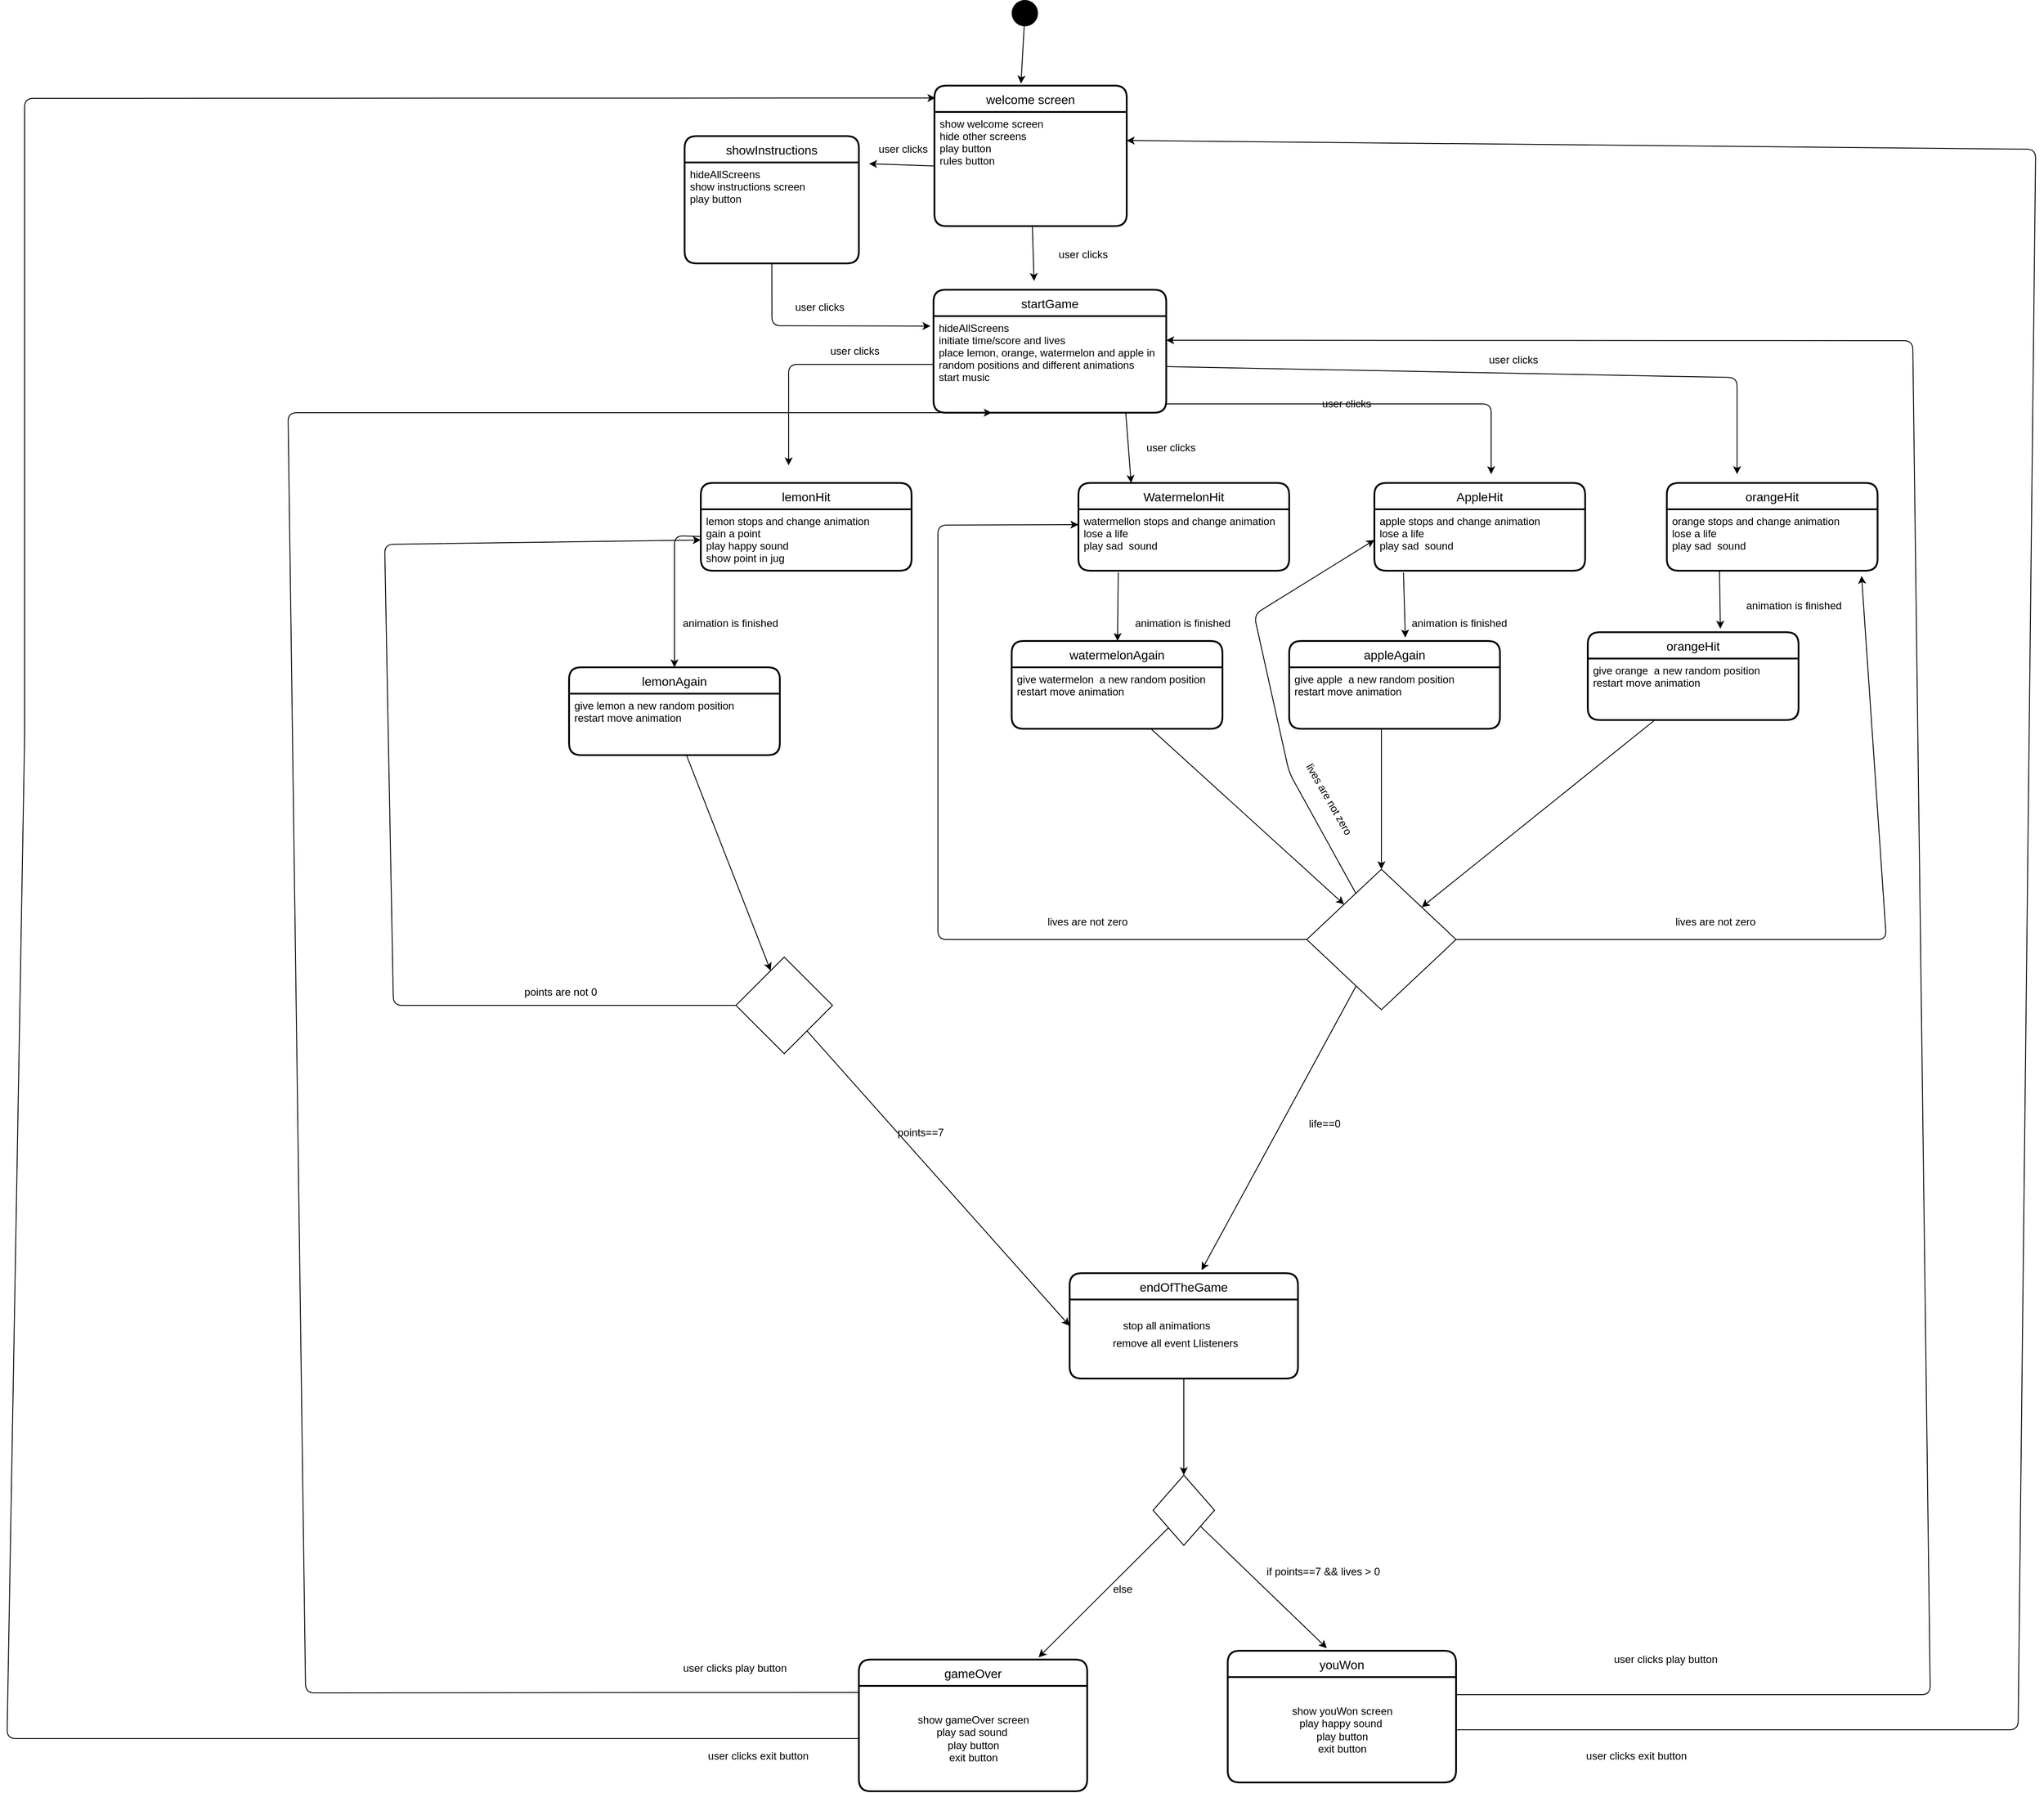 <mxfile>
    <diagram id="Wtz8Q3VCGZw7yapF5kgF" name="Page-1">
        <mxGraphModel dx="4707" dy="2795" grid="1" gridSize="10" guides="1" tooltips="1" connect="1" arrows="1" fold="1" page="1" pageScale="1" pageWidth="827" pageHeight="1169" math="0" shadow="0">
            <root>
                <mxCell id="0"/>
                <mxCell id="1" parent="0"/>
                <mxCell id="2" value="welcome screen" style="swimlane;childLayout=stackLayout;horizontal=1;startSize=30;horizontalStack=0;rounded=1;fontSize=14;fontStyle=0;strokeWidth=2;resizeParent=0;resizeLast=1;shadow=0;dashed=0;align=center;" vertex="1" parent="1">
                    <mxGeometry x="326.05" y="107.5" width="218.95" height="160" as="geometry"/>
                </mxCell>
                <mxCell id="3" value="show welcome screen&#10;hide other screens&#10;play button&#10;rules button&#10;" style="align=left;strokeColor=none;fillColor=none;spacingLeft=4;fontSize=12;verticalAlign=top;resizable=0;rotatable=0;part=1;rounded=0;" vertex="1" parent="2">
                    <mxGeometry y="30" width="218.95" height="130" as="geometry"/>
                </mxCell>
                <mxCell id="4" style="edgeStyle=none;html=1;entryX=1.016;entryY=0.448;entryDx=0;entryDy=0;entryPerimeter=0;" edge="1" parent="1" source="3">
                    <mxGeometry relative="1" as="geometry">
                        <mxPoint x="251.595" y="196.52" as="targetPoint"/>
                    </mxGeometry>
                </mxCell>
                <mxCell id="5" value="showInstructions" style="swimlane;childLayout=stackLayout;horizontal=1;startSize=30;horizontalStack=0;rounded=1;fontSize=14;fontStyle=0;strokeWidth=2;resizeParent=0;resizeLast=1;shadow=0;dashed=0;align=center;" vertex="1" parent="1">
                    <mxGeometry x="41.58" y="165" width="198.42" height="145" as="geometry"/>
                </mxCell>
                <mxCell id="7" value="hideAllScreens&#10;show instructions screen&#10;play button" style="align=left;strokeColor=none;fillColor=none;spacingLeft=4;fontSize=12;verticalAlign=top;resizable=0;rotatable=0;part=1;rounded=0;" vertex="1" parent="5">
                    <mxGeometry y="30" width="198.42" height="115" as="geometry"/>
                </mxCell>
                <mxCell id="9" style="edgeStyle=none;html=1;entryX=0.45;entryY=-0.015;entryDx=0;entryDy=0;entryPerimeter=0;" edge="1" parent="1" source="8" target="2">
                    <mxGeometry relative="1" as="geometry"/>
                </mxCell>
                <mxCell id="8" value="" style="ellipse;fillColor=#000000;strokeColor=none;" vertex="1" parent="1">
                    <mxGeometry x="414" y="10" width="30" height="30" as="geometry"/>
                </mxCell>
                <mxCell id="10" value="user clicks" style="text;html=1;align=center;verticalAlign=middle;resizable=0;points=[];autosize=1;strokeColor=none;fillColor=none;" vertex="1" parent="1">
                    <mxGeometry x="255" y="170" width="70" height="20" as="geometry"/>
                </mxCell>
                <mxCell id="11" value="startGame" style="swimlane;childLayout=stackLayout;horizontal=1;startSize=30;horizontalStack=0;rounded=1;fontSize=14;fontStyle=0;strokeWidth=2;resizeParent=0;resizeLast=1;shadow=0;dashed=0;align=center;" vertex="1" parent="1">
                    <mxGeometry x="325" y="340" width="265" height="140" as="geometry"/>
                </mxCell>
                <mxCell id="12" value="hideAllScreens&#10;initiate time/score and lives&#10;place lemon, orange, watermelon and apple in &#10;random positions and different animations&#10;start music " style="align=left;strokeColor=none;fillColor=none;spacingLeft=4;fontSize=12;verticalAlign=top;resizable=0;rotatable=0;part=1;rounded=0;" vertex="1" parent="11">
                    <mxGeometry y="30" width="265" height="110" as="geometry"/>
                </mxCell>
                <mxCell id="15" value="user clicks" style="text;html=1;align=center;verticalAlign=middle;resizable=0;points=[];autosize=1;strokeColor=none;fillColor=none;" vertex="1" parent="1">
                    <mxGeometry x="160" y="350" width="70" height="20" as="geometry"/>
                </mxCell>
                <mxCell id="18" value="user clicks" style="text;html=1;align=center;verticalAlign=middle;resizable=0;points=[];autosize=1;strokeColor=none;fillColor=none;" vertex="1" parent="1">
                    <mxGeometry x="460" y="290" width="70" height="20" as="geometry"/>
                </mxCell>
                <mxCell id="19" style="edgeStyle=none;html=1;" edge="1" parent="1" source="3">
                    <mxGeometry relative="1" as="geometry">
                        <mxPoint x="439.475" y="330" as="targetPoint"/>
                    </mxGeometry>
                </mxCell>
                <mxCell id="21" value="lemonHit" style="swimlane;childLayout=stackLayout;horizontal=1;startSize=30;horizontalStack=0;rounded=1;fontSize=14;fontStyle=0;strokeWidth=2;resizeParent=0;resizeLast=1;shadow=0;dashed=0;align=center;" vertex="1" parent="1">
                    <mxGeometry x="60" y="560" width="240" height="100" as="geometry"/>
                </mxCell>
                <mxCell id="22" value="lemon stops and change animation&#10;gain a point&#10;play happy sound&#10;show point in jug&#10;&#10;" style="align=left;strokeColor=none;fillColor=none;spacingLeft=4;fontSize=12;verticalAlign=top;resizable=0;rotatable=0;part=1;rounded=0;" vertex="1" parent="21">
                    <mxGeometry y="30" width="240" height="70" as="geometry"/>
                </mxCell>
                <mxCell id="23" value="WatermelonHit" style="swimlane;childLayout=stackLayout;horizontal=1;startSize=30;horizontalStack=0;rounded=1;fontSize=14;fontStyle=0;strokeWidth=2;resizeParent=0;resizeLast=1;shadow=0;dashed=0;align=center;" vertex="1" parent="1">
                    <mxGeometry x="490" y="560" width="240" height="100" as="geometry"/>
                </mxCell>
                <mxCell id="24" value="watermellon stops and change animation&#10;lose a life&#10;play sad  sound&#10;" style="align=left;strokeColor=none;fillColor=none;spacingLeft=4;fontSize=12;verticalAlign=top;resizable=0;rotatable=0;part=1;rounded=0;" vertex="1" parent="23">
                    <mxGeometry y="30" width="240" height="70" as="geometry"/>
                </mxCell>
                <mxCell id="25" value="AppleHit" style="swimlane;childLayout=stackLayout;horizontal=1;startSize=30;horizontalStack=0;rounded=1;fontSize=14;fontStyle=0;strokeWidth=2;resizeParent=0;resizeLast=1;shadow=0;dashed=0;align=center;" vertex="1" parent="1">
                    <mxGeometry x="827" y="560" width="240" height="100" as="geometry"/>
                </mxCell>
                <mxCell id="26" value="apple stops and change animation&#10;lose a life&#10;play sad  sound&#10;" style="align=left;strokeColor=none;fillColor=none;spacingLeft=4;fontSize=12;verticalAlign=top;resizable=0;rotatable=0;part=1;rounded=0;" vertex="1" parent="25">
                    <mxGeometry y="30" width="240" height="70" as="geometry"/>
                </mxCell>
                <mxCell id="27" value="orangeHit" style="swimlane;childLayout=stackLayout;horizontal=1;startSize=30;horizontalStack=0;rounded=1;fontSize=14;fontStyle=0;strokeWidth=2;resizeParent=0;resizeLast=1;shadow=0;dashed=0;align=center;" vertex="1" parent="1">
                    <mxGeometry x="1160" y="560" width="240" height="100" as="geometry"/>
                </mxCell>
                <mxCell id="28" value="orange stops and change animation&#10;lose a life&#10;play sad  sound&#10;" style="align=left;strokeColor=none;fillColor=none;spacingLeft=4;fontSize=12;verticalAlign=top;resizable=0;rotatable=0;part=1;rounded=0;" vertex="1" parent="27">
                    <mxGeometry y="30" width="240" height="70" as="geometry"/>
                </mxCell>
                <mxCell id="29" style="edgeStyle=none;html=1;" edge="1" parent="1" source="12">
                    <mxGeometry relative="1" as="geometry">
                        <mxPoint x="1240" y="550" as="targetPoint"/>
                        <Array as="points">
                            <mxPoint x="1240" y="440"/>
                        </Array>
                    </mxGeometry>
                </mxCell>
                <mxCell id="30" value="user clicks" style="text;html=1;align=center;verticalAlign=middle;resizable=0;points=[];autosize=1;strokeColor=none;fillColor=none;" vertex="1" parent="1">
                    <mxGeometry x="950" y="410" width="70" height="20" as="geometry"/>
                </mxCell>
                <mxCell id="33" value="user clicks" style="text;html=1;align=center;verticalAlign=middle;resizable=0;points=[];autosize=1;strokeColor=none;fillColor=none;" vertex="1" parent="1">
                    <mxGeometry x="760" y="460" width="70" height="20" as="geometry"/>
                </mxCell>
                <mxCell id="35" value="user clicks" style="text;html=1;align=center;verticalAlign=middle;resizable=0;points=[];autosize=1;strokeColor=none;fillColor=none;" vertex="1" parent="1">
                    <mxGeometry x="560" y="510" width="70" height="20" as="geometry"/>
                </mxCell>
                <mxCell id="36" style="edgeStyle=none;html=1;" edge="1" parent="1" source="12">
                    <mxGeometry relative="1" as="geometry">
                        <mxPoint x="160" y="540" as="targetPoint"/>
                        <Array as="points">
                            <mxPoint x="160" y="425"/>
                        </Array>
                    </mxGeometry>
                </mxCell>
                <mxCell id="37" value="user clicks" style="text;html=1;align=center;verticalAlign=middle;resizable=0;points=[];autosize=1;strokeColor=none;fillColor=none;" vertex="1" parent="1">
                    <mxGeometry x="200" y="400" width="70" height="20" as="geometry"/>
                </mxCell>
                <mxCell id="38" style="edgeStyle=none;html=1;" edge="1" parent="1">
                    <mxGeometry relative="1" as="geometry">
                        <mxPoint x="960" y="550" as="targetPoint"/>
                        <mxPoint x="590" y="470" as="sourcePoint"/>
                        <Array as="points">
                            <mxPoint x="960" y="470"/>
                        </Array>
                    </mxGeometry>
                </mxCell>
                <mxCell id="39" style="edgeStyle=none;html=1;entryX=0.25;entryY=0;entryDx=0;entryDy=0;exitX=0.826;exitY=1;exitDx=0;exitDy=0;exitPerimeter=0;" edge="1" parent="1" source="12" target="23">
                    <mxGeometry relative="1" as="geometry"/>
                </mxCell>
                <mxCell id="82" value="" style="edgeStyle=none;html=1;" edge="1" parent="1" source="40">
                    <mxGeometry relative="1" as="geometry">
                        <mxPoint x="610" y="1690" as="targetPoint"/>
                    </mxGeometry>
                </mxCell>
                <mxCell id="40" value="endOfTheGame" style="swimlane;childLayout=stackLayout;horizontal=1;startSize=30;horizontalStack=0;rounded=1;fontSize=14;fontStyle=0;strokeWidth=2;resizeParent=0;resizeLast=1;shadow=0;dashed=0;align=center;" vertex="1" parent="1">
                    <mxGeometry x="480" y="1460" width="260" height="120" as="geometry"/>
                </mxCell>
                <mxCell id="44" value="lemonAgain" style="swimlane;childLayout=stackLayout;horizontal=1;startSize=30;horizontalStack=0;rounded=1;fontSize=14;fontStyle=0;strokeWidth=2;resizeParent=0;resizeLast=1;shadow=0;dashed=0;align=center;" vertex="1" parent="1">
                    <mxGeometry x="-90" y="770" width="240" height="100" as="geometry"/>
                </mxCell>
                <mxCell id="45" value="give lemon a new random position&#10;restart move animation" style="align=left;strokeColor=none;fillColor=none;spacingLeft=4;fontSize=12;verticalAlign=top;resizable=0;rotatable=0;part=1;rounded=0;" vertex="1" parent="44">
                    <mxGeometry y="30" width="240" height="70" as="geometry"/>
                </mxCell>
                <mxCell id="46" style="edgeStyle=none;html=1;entryX=0.5;entryY=0;entryDx=0;entryDy=0;" edge="1" parent="1" source="22" target="44">
                    <mxGeometry relative="1" as="geometry">
                        <Array as="points">
                            <mxPoint x="30" y="620"/>
                        </Array>
                    </mxGeometry>
                </mxCell>
                <mxCell id="47" value="animation is finished&amp;nbsp;&lt;br&gt;" style="text;html=1;align=center;verticalAlign=middle;resizable=0;points=[];autosize=1;strokeColor=none;fillColor=none;" vertex="1" parent="1">
                    <mxGeometry x="30" y="710" width="130" height="20" as="geometry"/>
                </mxCell>
                <mxCell id="48" value="watermelonAgain" style="swimlane;childLayout=stackLayout;horizontal=1;startSize=30;horizontalStack=0;rounded=1;fontSize=14;fontStyle=0;strokeWidth=2;resizeParent=0;resizeLast=1;shadow=0;dashed=0;align=center;" vertex="1" parent="1">
                    <mxGeometry x="414" y="740" width="240" height="100" as="geometry"/>
                </mxCell>
                <mxCell id="49" value="give watermelon  a new random position&#10;restart move animation" style="align=left;strokeColor=none;fillColor=none;spacingLeft=4;fontSize=12;verticalAlign=top;resizable=0;rotatable=0;part=1;rounded=0;" vertex="1" parent="48">
                    <mxGeometry y="30" width="240" height="70" as="geometry"/>
                </mxCell>
                <mxCell id="50" value="appleAgain" style="swimlane;childLayout=stackLayout;horizontal=1;startSize=30;horizontalStack=0;rounded=1;fontSize=14;fontStyle=0;strokeWidth=2;resizeParent=0;resizeLast=1;shadow=0;dashed=0;align=center;" vertex="1" parent="1">
                    <mxGeometry x="730" y="740" width="240" height="100" as="geometry"/>
                </mxCell>
                <mxCell id="51" value="give apple  a new random position&#10;restart move animation" style="align=left;strokeColor=none;fillColor=none;spacingLeft=4;fontSize=12;verticalAlign=top;resizable=0;rotatable=0;part=1;rounded=0;" vertex="1" parent="50">
                    <mxGeometry y="30" width="240" height="70" as="geometry"/>
                </mxCell>
                <mxCell id="54" style="edgeStyle=none;html=1;exitX=0.189;exitY=1.029;exitDx=0;exitDy=0;exitPerimeter=0;" edge="1" parent="1" source="24" target="48">
                    <mxGeometry relative="1" as="geometry"/>
                </mxCell>
                <mxCell id="55" style="edgeStyle=none;html=1;entryX=0.551;entryY=-0.039;entryDx=0;entryDy=0;entryPerimeter=0;exitX=0.138;exitY=1.029;exitDx=0;exitDy=0;exitPerimeter=0;" edge="1" parent="1" source="26" target="50">
                    <mxGeometry relative="1" as="geometry"/>
                </mxCell>
                <mxCell id="56" value="orangeHit" style="swimlane;childLayout=stackLayout;horizontal=1;startSize=30;horizontalStack=0;rounded=1;fontSize=14;fontStyle=0;strokeWidth=2;resizeParent=0;resizeLast=1;shadow=0;dashed=0;align=center;" vertex="1" parent="1">
                    <mxGeometry x="1070" y="730" width="240" height="100" as="geometry"/>
                </mxCell>
                <mxCell id="57" value="give orange  a new random position&#10;restart move animation" style="align=left;strokeColor=none;fillColor=none;spacingLeft=4;fontSize=12;verticalAlign=top;resizable=0;rotatable=0;part=1;rounded=0;" vertex="1" parent="56">
                    <mxGeometry y="30" width="240" height="70" as="geometry"/>
                </mxCell>
                <mxCell id="62" style="edgeStyle=none;html=1;entryX=0.578;entryY=-0.029;entryDx=0;entryDy=0;entryPerimeter=0;" edge="1" parent="1" source="58" target="40">
                    <mxGeometry relative="1" as="geometry">
                        <Array as="points">
                            <mxPoint x="710" y="1310"/>
                        </Array>
                    </mxGeometry>
                </mxCell>
                <mxCell id="103" style="edgeStyle=none;html=1;entryX=0;entryY=0.25;entryDx=0;entryDy=0;" edge="1" parent="1" source="58" target="24">
                    <mxGeometry relative="1" as="geometry">
                        <Array as="points">
                            <mxPoint x="330" y="1080"/>
                            <mxPoint x="330" y="608"/>
                        </Array>
                    </mxGeometry>
                </mxCell>
                <mxCell id="105" style="edgeStyle=none;html=1;entryX=0.924;entryY=1.084;entryDx=0;entryDy=0;entryPerimeter=0;" edge="1" parent="1" source="58" target="28">
                    <mxGeometry relative="1" as="geometry">
                        <Array as="points">
                            <mxPoint x="1410" y="1080"/>
                        </Array>
                    </mxGeometry>
                </mxCell>
                <mxCell id="107" style="edgeStyle=none;html=1;entryX=0;entryY=0.5;entryDx=0;entryDy=0;" edge="1" parent="1" source="58" target="26">
                    <mxGeometry relative="1" as="geometry">
                        <Array as="points">
                            <mxPoint x="730" y="890"/>
                            <mxPoint x="690" y="710"/>
                        </Array>
                    </mxGeometry>
                </mxCell>
                <mxCell id="58" value="" style="rhombus;" vertex="1" parent="1">
                    <mxGeometry x="750" y="1000" width="170" height="160" as="geometry"/>
                </mxCell>
                <mxCell id="59" style="edgeStyle=none;html=1;entryX=0.5;entryY=0;entryDx=0;entryDy=0;" edge="1" parent="1" target="58">
                    <mxGeometry relative="1" as="geometry">
                        <mxPoint x="835" y="840" as="sourcePoint"/>
                    </mxGeometry>
                </mxCell>
                <mxCell id="60" style="edgeStyle=none;html=1;" edge="1" parent="1" source="57" target="58">
                    <mxGeometry relative="1" as="geometry"/>
                </mxCell>
                <mxCell id="61" style="edgeStyle=none;html=1;entryX=0;entryY=0;entryDx=0;entryDy=0;" edge="1" parent="1" source="49" target="58">
                    <mxGeometry relative="1" as="geometry"/>
                </mxCell>
                <mxCell id="63" value="life==0" style="text;html=1;align=center;verticalAlign=middle;resizable=0;points=[];autosize=1;strokeColor=none;fillColor=none;" vertex="1" parent="1">
                    <mxGeometry x="745" y="1280" width="50" height="20" as="geometry"/>
                </mxCell>
                <mxCell id="64" value="animation is finished&amp;nbsp;&lt;br&gt;" style="text;html=1;align=center;verticalAlign=middle;resizable=0;points=[];autosize=1;strokeColor=none;fillColor=none;" vertex="1" parent="1">
                    <mxGeometry x="545" y="710" width="130" height="20" as="geometry"/>
                </mxCell>
                <mxCell id="65" value="animation is finished&amp;nbsp;&lt;br&gt;" style="text;html=1;align=center;verticalAlign=middle;resizable=0;points=[];autosize=1;strokeColor=none;fillColor=none;" vertex="1" parent="1">
                    <mxGeometry x="860" y="710" width="130" height="20" as="geometry"/>
                </mxCell>
                <mxCell id="66" value="animation is finished&amp;nbsp;&lt;br&gt;" style="text;html=1;align=center;verticalAlign=middle;resizable=0;points=[];autosize=1;strokeColor=none;fillColor=none;" vertex="1" parent="1">
                    <mxGeometry x="1241" y="690" width="130" height="20" as="geometry"/>
                </mxCell>
                <mxCell id="67" style="edgeStyle=none;html=1;entryX=0.629;entryY=-0.04;entryDx=0;entryDy=0;entryPerimeter=0;exitX=0.25;exitY=1;exitDx=0;exitDy=0;" edge="1" parent="1" source="28" target="56">
                    <mxGeometry relative="1" as="geometry"/>
                </mxCell>
                <mxCell id="68" value="gameOver" style="swimlane;childLayout=stackLayout;horizontal=1;startSize=30;horizontalStack=0;rounded=1;fontSize=14;fontStyle=0;strokeWidth=2;resizeParent=0;resizeLast=1;shadow=0;dashed=0;align=center;" vertex="1" parent="1">
                    <mxGeometry x="240" y="1900" width="260" height="150" as="geometry"/>
                </mxCell>
                <mxCell id="88" value="show gameOver screen&lt;br&gt;play sad sound&amp;nbsp;&lt;br&gt;play button&lt;br&gt;exit button" style="text;html=1;align=center;verticalAlign=middle;resizable=0;points=[];autosize=1;strokeColor=none;fillColor=none;" vertex="1" parent="68">
                    <mxGeometry y="30" width="260" height="120" as="geometry"/>
                </mxCell>
                <mxCell id="70" value="youWon" style="swimlane;childLayout=stackLayout;horizontal=1;startSize=30;horizontalStack=0;rounded=1;fontSize=14;fontStyle=0;strokeWidth=2;resizeParent=0;resizeLast=1;shadow=0;dashed=0;align=center;" vertex="1" parent="1">
                    <mxGeometry x="660" y="1890" width="260" height="150" as="geometry"/>
                </mxCell>
                <mxCell id="89" value="show youWon screen&lt;br&gt;play happy sound&amp;nbsp;&lt;br&gt;play button&lt;br&gt;exit button" style="text;html=1;align=center;verticalAlign=middle;resizable=0;points=[];autosize=1;strokeColor=none;fillColor=none;" vertex="1" parent="70">
                    <mxGeometry y="30" width="260" height="120" as="geometry"/>
                </mxCell>
                <mxCell id="75" style="edgeStyle=none;html=1;entryX=0;entryY=0.5;entryDx=0;entryDy=0;" edge="1" parent="1" source="73" target="40">
                    <mxGeometry relative="1" as="geometry"/>
                </mxCell>
                <mxCell id="101" style="edgeStyle=none;html=1;entryX=0;entryY=0.5;entryDx=0;entryDy=0;" edge="1" parent="1" source="73" target="22">
                    <mxGeometry relative="1" as="geometry">
                        <Array as="points">
                            <mxPoint x="-290" y="1155"/>
                            <mxPoint x="-300" y="630"/>
                        </Array>
                    </mxGeometry>
                </mxCell>
                <mxCell id="73" value="" style="rhombus;" vertex="1" parent="1">
                    <mxGeometry x="100" y="1100" width="110" height="110" as="geometry"/>
                </mxCell>
                <mxCell id="74" style="edgeStyle=none;html=1;" edge="1" parent="1" source="45" target="73">
                    <mxGeometry relative="1" as="geometry"/>
                </mxCell>
                <mxCell id="76" value="points==7" style="text;html=1;align=center;verticalAlign=middle;resizable=0;points=[];autosize=1;strokeColor=none;fillColor=none;" vertex="1" parent="1">
                    <mxGeometry x="275" y="1290" width="70" height="20" as="geometry"/>
                </mxCell>
                <mxCell id="77" value="stop all animations" style="text;html=1;align=center;verticalAlign=middle;resizable=0;points=[];autosize=1;strokeColor=none;fillColor=none;" vertex="1" parent="1">
                    <mxGeometry x="535" y="1510" width="110" height="20" as="geometry"/>
                </mxCell>
                <mxCell id="78" value="remove all event Llisteners" style="text;html=1;align=center;verticalAlign=middle;resizable=0;points=[];autosize=1;strokeColor=none;fillColor=none;" vertex="1" parent="1">
                    <mxGeometry x="520" y="1530" width="160" height="20" as="geometry"/>
                </mxCell>
                <mxCell id="83" style="edgeStyle=none;html=1;entryX=0.434;entryY=-0.02;entryDx=0;entryDy=0;entryPerimeter=0;" edge="1" parent="1" source="80" target="70">
                    <mxGeometry relative="1" as="geometry"/>
                </mxCell>
                <mxCell id="85" style="edgeStyle=none;html=1;exitX=0;exitY=1;exitDx=0;exitDy=0;entryX=0.787;entryY=-0.017;entryDx=0;entryDy=0;entryPerimeter=0;" edge="1" parent="1" source="80" target="68">
                    <mxGeometry relative="1" as="geometry"/>
                </mxCell>
                <mxCell id="80" value="" style="rhombus;" vertex="1" parent="1">
                    <mxGeometry x="575" y="1690" width="70" height="80" as="geometry"/>
                </mxCell>
                <mxCell id="84" value="if points==7 &amp;amp;&amp;amp; lives &amp;gt; 0&amp;nbsp;" style="text;html=1;align=center;verticalAlign=middle;resizable=0;points=[];autosize=1;strokeColor=none;fillColor=none;" vertex="1" parent="1">
                    <mxGeometry x="695" y="1790" width="150" height="20" as="geometry"/>
                </mxCell>
                <mxCell id="86" value="else" style="text;html=1;align=center;verticalAlign=middle;resizable=0;points=[];autosize=1;strokeColor=none;fillColor=none;" vertex="1" parent="1">
                    <mxGeometry x="520" y="1810" width="40" height="20" as="geometry"/>
                </mxCell>
                <mxCell id="90" style="edgeStyle=none;html=1;entryX=0.005;entryY=0.088;entryDx=0;entryDy=0;entryPerimeter=0;" edge="1" parent="1" source="88" target="2">
                    <mxGeometry relative="1" as="geometry">
                        <Array as="points">
                            <mxPoint x="-730" y="1990"/>
                            <mxPoint x="-710" y="850"/>
                            <mxPoint x="-710" y="122"/>
                        </Array>
                    </mxGeometry>
                </mxCell>
                <mxCell id="91" style="edgeStyle=none;html=1;entryX=1;entryY=0.25;entryDx=0;entryDy=0;" edge="1" parent="1" source="89" target="3">
                    <mxGeometry relative="1" as="geometry">
                        <Array as="points">
                            <mxPoint x="1560" y="1980"/>
                            <mxPoint x="1580" y="180"/>
                        </Array>
                    </mxGeometry>
                </mxCell>
                <mxCell id="92" value="user clicks exit button" style="text;html=1;align=center;verticalAlign=middle;resizable=0;points=[];autosize=1;strokeColor=none;fillColor=none;" vertex="1" parent="1">
                    <mxGeometry x="1060" y="2000" width="130" height="20" as="geometry"/>
                </mxCell>
                <mxCell id="93" value="user clicks exit button" style="text;html=1;align=center;verticalAlign=middle;resizable=0;points=[];autosize=1;strokeColor=none;fillColor=none;" vertex="1" parent="1">
                    <mxGeometry x="60" y="2000" width="130" height="20" as="geometry"/>
                </mxCell>
                <mxCell id="94" style="edgeStyle=none;html=1;entryX=0.25;entryY=1;entryDx=0;entryDy=0;exitX=0;exitY=0.25;exitDx=0;exitDy=0;" edge="1" parent="1" source="68" target="12">
                    <mxGeometry relative="1" as="geometry">
                        <Array as="points">
                            <mxPoint x="-390" y="1938"/>
                            <mxPoint x="-410" y="480"/>
                        </Array>
                    </mxGeometry>
                </mxCell>
                <mxCell id="96" value="user clicks play button&amp;nbsp;" style="text;html=1;align=center;verticalAlign=middle;resizable=0;points=[];autosize=1;strokeColor=none;fillColor=none;" vertex="1" parent="1">
                    <mxGeometry x="30" y="1900" width="140" height="20" as="geometry"/>
                </mxCell>
                <mxCell id="97" value="user clicks play button&amp;nbsp;" style="text;html=1;align=center;verticalAlign=middle;resizable=0;points=[];autosize=1;strokeColor=none;fillColor=none;" vertex="1" parent="1">
                    <mxGeometry x="1090" y="1890" width="140" height="20" as="geometry"/>
                </mxCell>
                <mxCell id="98" style="edgeStyle=none;html=1;entryX=1;entryY=0.25;entryDx=0;entryDy=0;" edge="1" parent="1" target="12">
                    <mxGeometry relative="1" as="geometry">
                        <mxPoint x="920" y="1940" as="sourcePoint"/>
                        <Array as="points">
                            <mxPoint x="1460" y="1940"/>
                            <mxPoint x="1440" y="398"/>
                        </Array>
                    </mxGeometry>
                </mxCell>
                <mxCell id="100" style="edgeStyle=none;html=1;entryX=-0.013;entryY=0.103;entryDx=0;entryDy=0;entryPerimeter=0;" edge="1" parent="1" source="7" target="12">
                    <mxGeometry relative="1" as="geometry">
                        <Array as="points">
                            <mxPoint x="141" y="381"/>
                        </Array>
                    </mxGeometry>
                </mxCell>
                <mxCell id="102" value="points are not 0" style="text;html=1;align=center;verticalAlign=middle;resizable=0;points=[];autosize=1;strokeColor=none;fillColor=none;" vertex="1" parent="1">
                    <mxGeometry x="-150" y="1130" width="100" height="20" as="geometry"/>
                </mxCell>
                <mxCell id="104" value="lives are not zero" style="text;html=1;align=center;verticalAlign=middle;resizable=0;points=[];autosize=1;strokeColor=none;fillColor=none;" vertex="1" parent="1">
                    <mxGeometry x="445" y="1050" width="110" height="20" as="geometry"/>
                </mxCell>
                <mxCell id="106" value="lives are not zero" style="text;html=1;align=center;verticalAlign=middle;resizable=0;points=[];autosize=1;strokeColor=none;fillColor=none;" vertex="1" parent="1">
                    <mxGeometry x="1160" y="1050" width="110" height="20" as="geometry"/>
                </mxCell>
                <mxCell id="108" value="lives are not zero" style="text;html=1;align=center;verticalAlign=middle;resizable=0;points=[];autosize=1;strokeColor=none;fillColor=none;rotation=60;" vertex="1" parent="1">
                    <mxGeometry x="720" y="910" width="110" height="20" as="geometry"/>
                </mxCell>
            </root>
        </mxGraphModel>
    </diagram>
</mxfile>